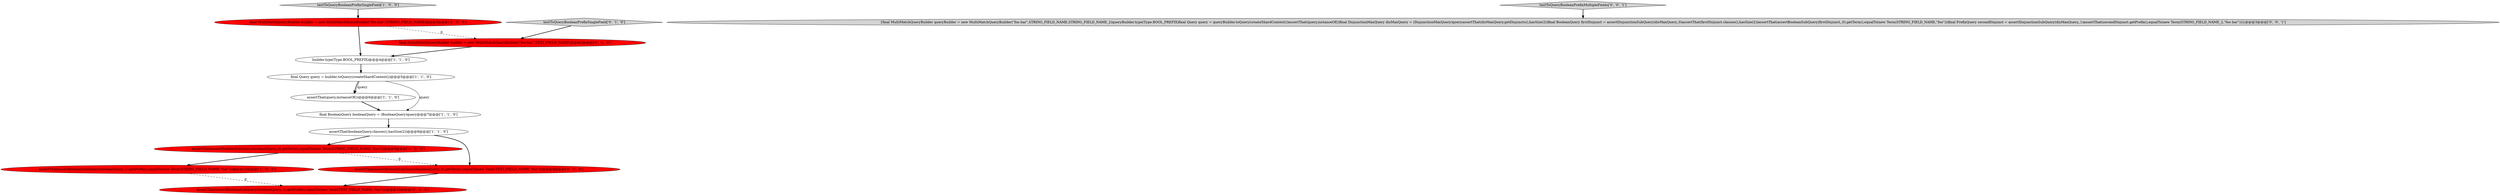 digraph {
2 [style = filled, label = "assertThat(assertBooleanSubQuery(booleanQuery,,1).getPrefix(),equalTo(new Term(STRING_FIELD_NAME,\"bar\")))@@@10@@@['1', '0', '0']", fillcolor = red, shape = ellipse image = "AAA1AAABBB1BBB"];
12 [style = filled, label = "final MultiMatchQueryBuilder builder = new MultiMatchQueryBuilder(\"foo bar\",TEXT_FIELD_NAME)@@@3@@@['0', '1', '0']", fillcolor = red, shape = ellipse image = "AAA1AAABBB2BBB"];
5 [style = filled, label = "assertThat(assertBooleanSubQuery(booleanQuery,,0).getTerm(),equalTo(new Term(STRING_FIELD_NAME,\"foo\")))@@@9@@@['1', '0', '0']", fillcolor = red, shape = ellipse image = "AAA1AAABBB1BBB"];
8 [style = filled, label = "testToQueryBooleanPrefixSingleField['1', '0', '0']", fillcolor = lightgray, shape = diamond image = "AAA0AAABBB1BBB"];
0 [style = filled, label = "assertThat(query,instanceOf())@@@6@@@['1', '1', '0']", fillcolor = white, shape = ellipse image = "AAA0AAABBB1BBB"];
4 [style = filled, label = "final BooleanQuery booleanQuery = (BooleanQuery)query@@@7@@@['1', '1', '0']", fillcolor = white, shape = ellipse image = "AAA0AAABBB1BBB"];
13 [style = filled, label = "testToQueryBooleanPrefixMultipleFields['0', '0', '1']", fillcolor = lightgray, shape = diamond image = "AAA0AAABBB3BBB"];
14 [style = filled, label = "{final MultiMatchQueryBuilder queryBuilder = new MultiMatchQueryBuilder(\"foo bar\",STRING_FIELD_NAME,STRING_FIELD_NAME_2)queryBuilder.type(Type.BOOL_PREFIX)final Query query = queryBuilder.toQuery(createShardContext())assertThat(query,instanceOf())final DisjunctionMaxQuery disMaxQuery = (DisjunctionMaxQuery)queryassertThat(disMaxQuery.getDisjuncts(),hasSize(2))final BooleanQuery firstDisjunct = assertDisjunctionSubQuery(disMaxQuery,,0)assertThat(firstDisjunct.clauses(),hasSize(2))assertThat(assertBooleanSubQuery(firstDisjunct,,0).getTerm(),equalTo(new Term(STRING_FIELD_NAME,\"foo\")))final PrefixQuery secondDisjunct = assertDisjunctionSubQuery(disMaxQuery,,1)assertThat(secondDisjunct.getPrefix(),equalTo(new Term(STRING_FIELD_NAME_2,\"foo bar\")))}@@@3@@@['0', '0', '1']", fillcolor = lightgray, shape = ellipse image = "AAA0AAABBB3BBB"];
1 [style = filled, label = "final MultiMatchQueryBuilder builder = new MultiMatchQueryBuilder(\"foo bar\",STRING_FIELD_NAME)@@@3@@@['1', '0', '0']", fillcolor = red, shape = ellipse image = "AAA1AAABBB1BBB"];
6 [style = filled, label = "assertThat(booleanQuery.clauses(),hasSize(2))@@@8@@@['1', '1', '0']", fillcolor = white, shape = ellipse image = "AAA0AAABBB1BBB"];
7 [style = filled, label = "final Query query = builder.toQuery(createShardContext())@@@5@@@['1', '1', '0']", fillcolor = white, shape = ellipse image = "AAA0AAABBB1BBB"];
3 [style = filled, label = "builder.type(Type.BOOL_PREFIX)@@@4@@@['1', '1', '0']", fillcolor = white, shape = ellipse image = "AAA0AAABBB1BBB"];
10 [style = filled, label = "assertThat(assertBooleanSubQuery(booleanQuery,,1).getPrefix(),equalTo(new Term(TEXT_FIELD_NAME,\"bar\")))@@@10@@@['0', '1', '0']", fillcolor = red, shape = ellipse image = "AAA1AAABBB2BBB"];
11 [style = filled, label = "assertThat(assertBooleanSubQuery(booleanQuery,,0).getTerm(),equalTo(new Term(TEXT_FIELD_NAME,\"foo\")))@@@9@@@['0', '1', '0']", fillcolor = red, shape = ellipse image = "AAA1AAABBB2BBB"];
9 [style = filled, label = "testToQueryBooleanPrefixSingleField['0', '1', '0']", fillcolor = lightgray, shape = diamond image = "AAA0AAABBB2BBB"];
1->3 [style = bold, label=""];
8->1 [style = bold, label=""];
1->12 [style = dashed, label="0"];
6->5 [style = bold, label=""];
5->2 [style = bold, label=""];
7->0 [style = bold, label=""];
12->3 [style = bold, label=""];
9->12 [style = bold, label=""];
5->11 [style = dashed, label="0"];
3->7 [style = bold, label=""];
0->4 [style = bold, label=""];
4->6 [style = bold, label=""];
11->10 [style = bold, label=""];
13->14 [style = bold, label=""];
7->0 [style = solid, label="query"];
6->11 [style = bold, label=""];
2->10 [style = dashed, label="0"];
7->4 [style = solid, label="query"];
}

